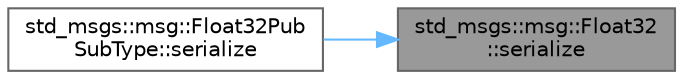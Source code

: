 digraph "std_msgs::msg::Float32::serialize"
{
 // INTERACTIVE_SVG=YES
 // LATEX_PDF_SIZE
  bgcolor="transparent";
  edge [fontname=Helvetica,fontsize=10,labelfontname=Helvetica,labelfontsize=10];
  node [fontname=Helvetica,fontsize=10,shape=box,height=0.2,width=0.4];
  rankdir="RL";
  Node1 [id="Node000001",label="std_msgs::msg::Float32\l::serialize",height=0.2,width=0.4,color="gray40", fillcolor="grey60", style="filled", fontcolor="black",tooltip="This function serializes an object using CDR serialization."];
  Node1 -> Node2 [id="edge1_Node000001_Node000002",dir="back",color="steelblue1",style="solid",tooltip=" "];
  Node2 [id="Node000002",label="std_msgs::msg::Float32Pub\lSubType::serialize",height=0.2,width=0.4,color="grey40", fillcolor="white", style="filled",URL="$d4/d19/classstd__msgs_1_1msg_1_1Float32PubSubType.html#a0d8be937d3863d7539a5eb409512f5e4",tooltip=" "];
}
